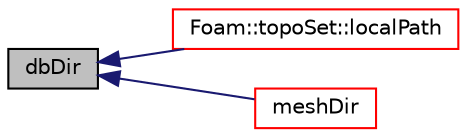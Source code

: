 digraph "dbDir"
{
  bgcolor="transparent";
  edge [fontname="Helvetica",fontsize="10",labelfontname="Helvetica",labelfontsize="10"];
  node [fontname="Helvetica",fontsize="10",shape=record];
  rankdir="LR";
  Node1 [label="dbDir",height=0.2,width=0.4,color="black", fillcolor="grey75", style="filled", fontcolor="black"];
  Node1 -> Node2 [dir="back",color="midnightblue",fontsize="10",style="solid",fontname="Helvetica"];
  Node2 [label="Foam::topoSet::localPath",height=0.2,width=0.4,color="red",URL="$a02713.html#a43f6b87ebf543e86f5da699dba0152a6",tooltip="Name of file set will use. "];
  Node1 -> Node3 [dir="back",color="midnightblue",fontsize="10",style="solid",fontname="Helvetica"];
  Node3 [label="meshDir",height=0.2,width=0.4,color="red",URL="$a01955.html#a87a6595c8e3b4ca9b3f3fbde00309c16",tooltip="Return the local mesh directory (dbDir()/meshSubDir) "];
}
